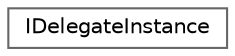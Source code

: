 digraph "Graphical Class Hierarchy"
{
 // INTERACTIVE_SVG=YES
 // LATEX_PDF_SIZE
  bgcolor="transparent";
  edge [fontname=Helvetica,fontsize=10,labelfontname=Helvetica,labelfontsize=10];
  node [fontname=Helvetica,fontsize=10,shape=box,height=0.2,width=0.4];
  rankdir="LR";
  Node0 [id="Node000000",label="IDelegateInstance",height=0.2,width=0.4,color="grey40", fillcolor="white", style="filled",URL="$dd/d4e/classIDelegateInstance.html",tooltip=" "];
}

